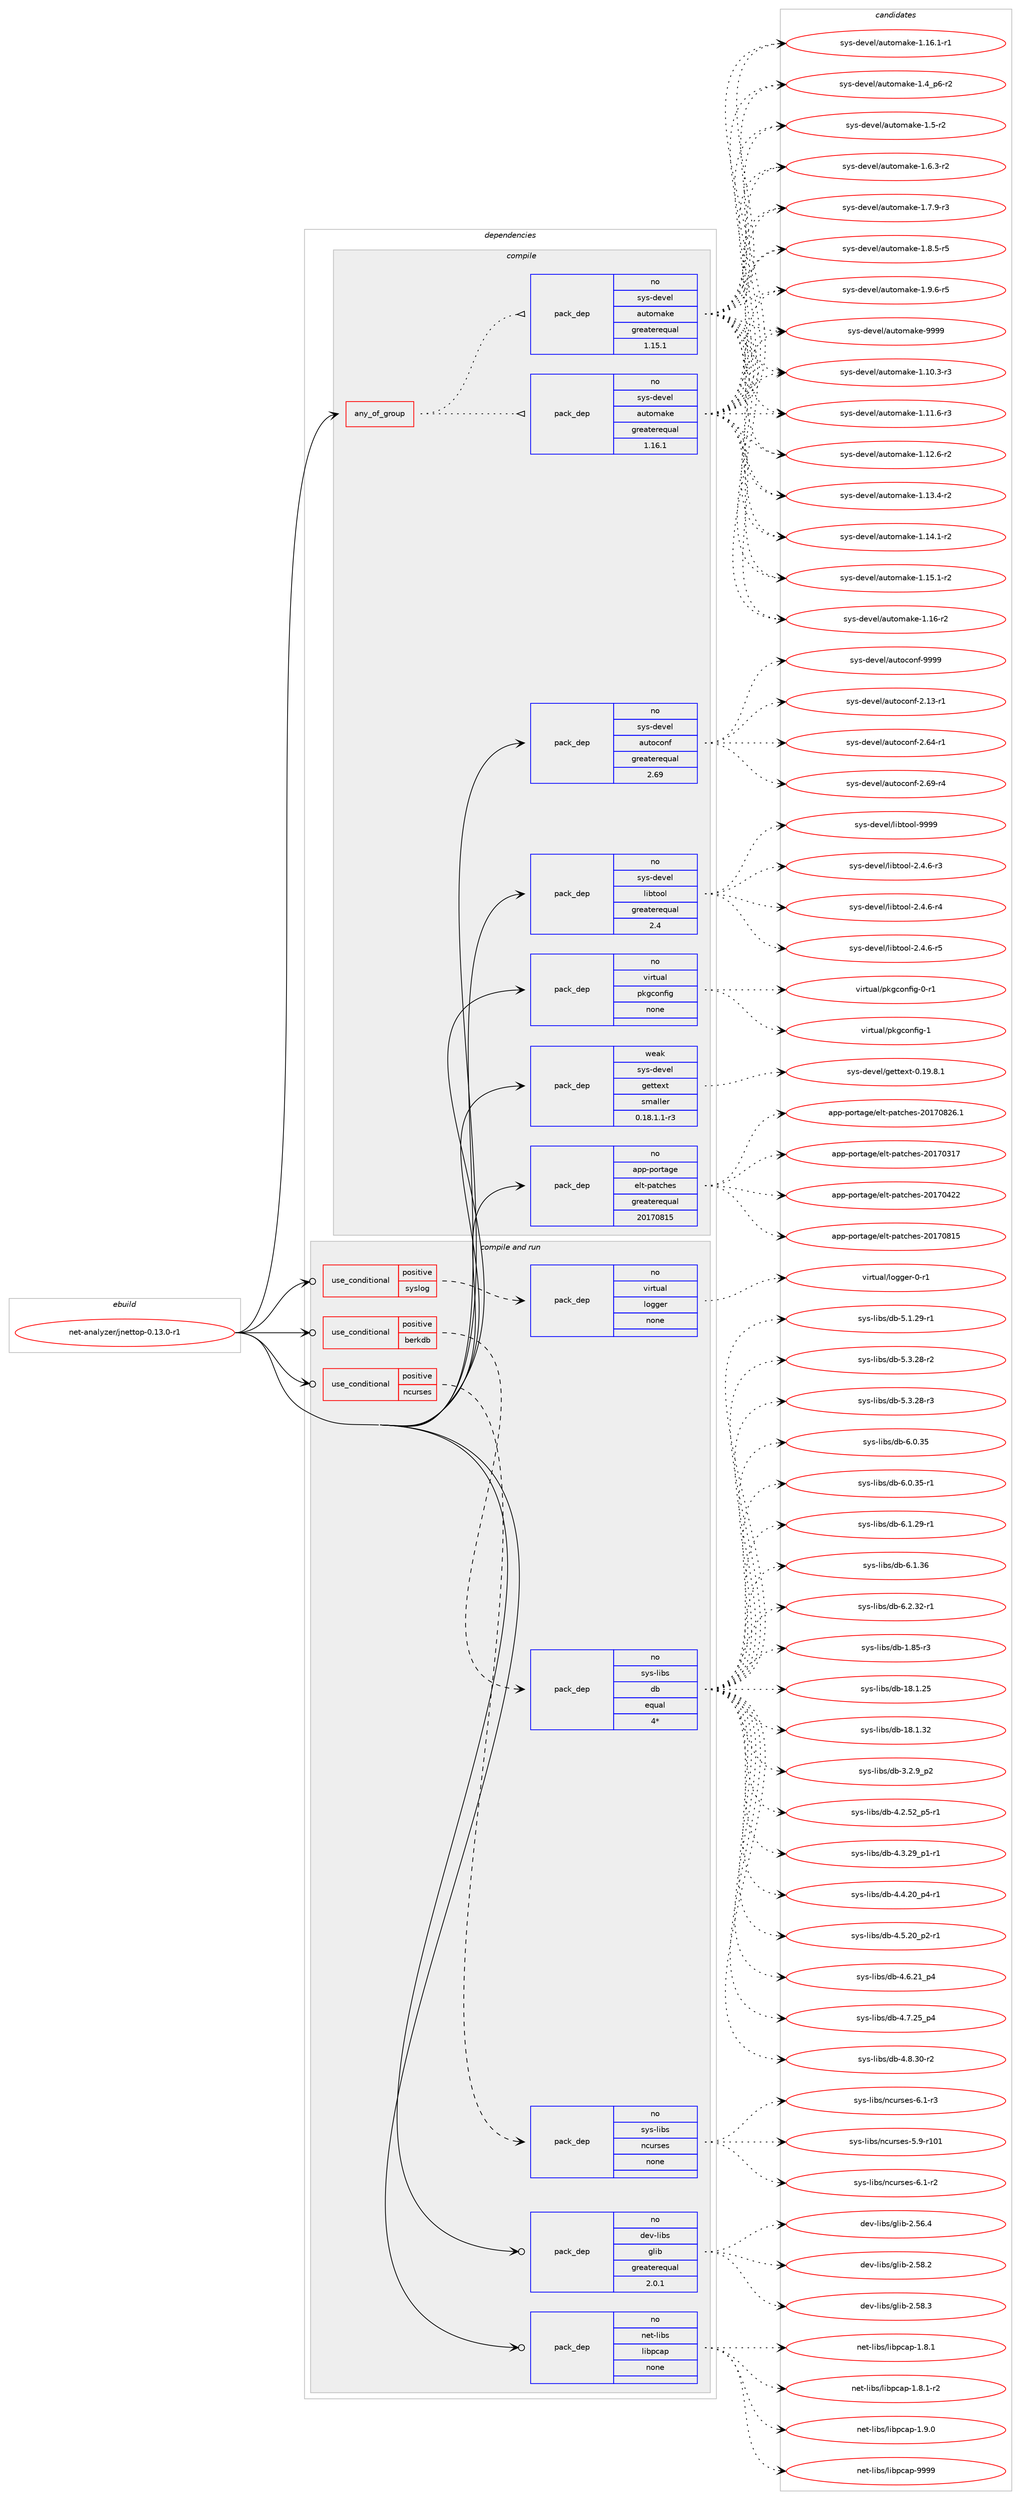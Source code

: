 digraph prolog {

# *************
# Graph options
# *************

newrank=true;
concentrate=true;
compound=true;
graph [rankdir=LR,fontname=Helvetica,fontsize=10,ranksep=1.5];#, ranksep=2.5, nodesep=0.2];
edge  [arrowhead=vee];
node  [fontname=Helvetica,fontsize=10];

# **********
# The ebuild
# **********

subgraph cluster_leftcol {
color=gray;
rank=same;
label=<<i>ebuild</i>>;
id [label="net-analyzer/jnettop-0.13.0-r1", color=red, width=4, href="../net-analyzer/jnettop-0.13.0-r1.svg"];
}

# ****************
# The dependencies
# ****************

subgraph cluster_midcol {
color=gray;
label=<<i>dependencies</i>>;
subgraph cluster_compile {
fillcolor="#eeeeee";
style=filled;
label=<<i>compile</i>>;
subgraph any25778 {
dependency1643349 [label=<<TABLE BORDER="0" CELLBORDER="1" CELLSPACING="0" CELLPADDING="4"><TR><TD CELLPADDING="10">any_of_group</TD></TR></TABLE>>, shape=none, color=red];subgraph pack1174910 {
dependency1643350 [label=<<TABLE BORDER="0" CELLBORDER="1" CELLSPACING="0" CELLPADDING="4" WIDTH="220"><TR><TD ROWSPAN="6" CELLPADDING="30">pack_dep</TD></TR><TR><TD WIDTH="110">no</TD></TR><TR><TD>sys-devel</TD></TR><TR><TD>automake</TD></TR><TR><TD>greaterequal</TD></TR><TR><TD>1.16.1</TD></TR></TABLE>>, shape=none, color=blue];
}
dependency1643349:e -> dependency1643350:w [weight=20,style="dotted",arrowhead="oinv"];
subgraph pack1174911 {
dependency1643351 [label=<<TABLE BORDER="0" CELLBORDER="1" CELLSPACING="0" CELLPADDING="4" WIDTH="220"><TR><TD ROWSPAN="6" CELLPADDING="30">pack_dep</TD></TR><TR><TD WIDTH="110">no</TD></TR><TR><TD>sys-devel</TD></TR><TR><TD>automake</TD></TR><TR><TD>greaterequal</TD></TR><TR><TD>1.15.1</TD></TR></TABLE>>, shape=none, color=blue];
}
dependency1643349:e -> dependency1643351:w [weight=20,style="dotted",arrowhead="oinv"];
}
id:e -> dependency1643349:w [weight=20,style="solid",arrowhead="vee"];
subgraph pack1174912 {
dependency1643352 [label=<<TABLE BORDER="0" CELLBORDER="1" CELLSPACING="0" CELLPADDING="4" WIDTH="220"><TR><TD ROWSPAN="6" CELLPADDING="30">pack_dep</TD></TR><TR><TD WIDTH="110">no</TD></TR><TR><TD>app-portage</TD></TR><TR><TD>elt-patches</TD></TR><TR><TD>greaterequal</TD></TR><TR><TD>20170815</TD></TR></TABLE>>, shape=none, color=blue];
}
id:e -> dependency1643352:w [weight=20,style="solid",arrowhead="vee"];
subgraph pack1174913 {
dependency1643353 [label=<<TABLE BORDER="0" CELLBORDER="1" CELLSPACING="0" CELLPADDING="4" WIDTH="220"><TR><TD ROWSPAN="6" CELLPADDING="30">pack_dep</TD></TR><TR><TD WIDTH="110">no</TD></TR><TR><TD>sys-devel</TD></TR><TR><TD>autoconf</TD></TR><TR><TD>greaterequal</TD></TR><TR><TD>2.69</TD></TR></TABLE>>, shape=none, color=blue];
}
id:e -> dependency1643353:w [weight=20,style="solid",arrowhead="vee"];
subgraph pack1174914 {
dependency1643354 [label=<<TABLE BORDER="0" CELLBORDER="1" CELLSPACING="0" CELLPADDING="4" WIDTH="220"><TR><TD ROWSPAN="6" CELLPADDING="30">pack_dep</TD></TR><TR><TD WIDTH="110">no</TD></TR><TR><TD>sys-devel</TD></TR><TR><TD>libtool</TD></TR><TR><TD>greaterequal</TD></TR><TR><TD>2.4</TD></TR></TABLE>>, shape=none, color=blue];
}
id:e -> dependency1643354:w [weight=20,style="solid",arrowhead="vee"];
subgraph pack1174915 {
dependency1643355 [label=<<TABLE BORDER="0" CELLBORDER="1" CELLSPACING="0" CELLPADDING="4" WIDTH="220"><TR><TD ROWSPAN="6" CELLPADDING="30">pack_dep</TD></TR><TR><TD WIDTH="110">no</TD></TR><TR><TD>virtual</TD></TR><TR><TD>pkgconfig</TD></TR><TR><TD>none</TD></TR><TR><TD></TD></TR></TABLE>>, shape=none, color=blue];
}
id:e -> dependency1643355:w [weight=20,style="solid",arrowhead="vee"];
subgraph pack1174916 {
dependency1643356 [label=<<TABLE BORDER="0" CELLBORDER="1" CELLSPACING="0" CELLPADDING="4" WIDTH="220"><TR><TD ROWSPAN="6" CELLPADDING="30">pack_dep</TD></TR><TR><TD WIDTH="110">weak</TD></TR><TR><TD>sys-devel</TD></TR><TR><TD>gettext</TD></TR><TR><TD>smaller</TD></TR><TR><TD>0.18.1.1-r3</TD></TR></TABLE>>, shape=none, color=blue];
}
id:e -> dependency1643356:w [weight=20,style="solid",arrowhead="vee"];
}
subgraph cluster_compileandrun {
fillcolor="#eeeeee";
style=filled;
label=<<i>compile and run</i>>;
subgraph cond441886 {
dependency1643357 [label=<<TABLE BORDER="0" CELLBORDER="1" CELLSPACING="0" CELLPADDING="4"><TR><TD ROWSPAN="3" CELLPADDING="10">use_conditional</TD></TR><TR><TD>positive</TD></TR><TR><TD>berkdb</TD></TR></TABLE>>, shape=none, color=red];
subgraph pack1174917 {
dependency1643358 [label=<<TABLE BORDER="0" CELLBORDER="1" CELLSPACING="0" CELLPADDING="4" WIDTH="220"><TR><TD ROWSPAN="6" CELLPADDING="30">pack_dep</TD></TR><TR><TD WIDTH="110">no</TD></TR><TR><TD>sys-libs</TD></TR><TR><TD>db</TD></TR><TR><TD>equal</TD></TR><TR><TD>4*</TD></TR></TABLE>>, shape=none, color=blue];
}
dependency1643357:e -> dependency1643358:w [weight=20,style="dashed",arrowhead="vee"];
}
id:e -> dependency1643357:w [weight=20,style="solid",arrowhead="odotvee"];
subgraph cond441887 {
dependency1643359 [label=<<TABLE BORDER="0" CELLBORDER="1" CELLSPACING="0" CELLPADDING="4"><TR><TD ROWSPAN="3" CELLPADDING="10">use_conditional</TD></TR><TR><TD>positive</TD></TR><TR><TD>ncurses</TD></TR></TABLE>>, shape=none, color=red];
subgraph pack1174918 {
dependency1643360 [label=<<TABLE BORDER="0" CELLBORDER="1" CELLSPACING="0" CELLPADDING="4" WIDTH="220"><TR><TD ROWSPAN="6" CELLPADDING="30">pack_dep</TD></TR><TR><TD WIDTH="110">no</TD></TR><TR><TD>sys-libs</TD></TR><TR><TD>ncurses</TD></TR><TR><TD>none</TD></TR><TR><TD></TD></TR></TABLE>>, shape=none, color=blue];
}
dependency1643359:e -> dependency1643360:w [weight=20,style="dashed",arrowhead="vee"];
}
id:e -> dependency1643359:w [weight=20,style="solid",arrowhead="odotvee"];
subgraph cond441888 {
dependency1643361 [label=<<TABLE BORDER="0" CELLBORDER="1" CELLSPACING="0" CELLPADDING="4"><TR><TD ROWSPAN="3" CELLPADDING="10">use_conditional</TD></TR><TR><TD>positive</TD></TR><TR><TD>syslog</TD></TR></TABLE>>, shape=none, color=red];
subgraph pack1174919 {
dependency1643362 [label=<<TABLE BORDER="0" CELLBORDER="1" CELLSPACING="0" CELLPADDING="4" WIDTH="220"><TR><TD ROWSPAN="6" CELLPADDING="30">pack_dep</TD></TR><TR><TD WIDTH="110">no</TD></TR><TR><TD>virtual</TD></TR><TR><TD>logger</TD></TR><TR><TD>none</TD></TR><TR><TD></TD></TR></TABLE>>, shape=none, color=blue];
}
dependency1643361:e -> dependency1643362:w [weight=20,style="dashed",arrowhead="vee"];
}
id:e -> dependency1643361:w [weight=20,style="solid",arrowhead="odotvee"];
subgraph pack1174920 {
dependency1643363 [label=<<TABLE BORDER="0" CELLBORDER="1" CELLSPACING="0" CELLPADDING="4" WIDTH="220"><TR><TD ROWSPAN="6" CELLPADDING="30">pack_dep</TD></TR><TR><TD WIDTH="110">no</TD></TR><TR><TD>dev-libs</TD></TR><TR><TD>glib</TD></TR><TR><TD>greaterequal</TD></TR><TR><TD>2.0.1</TD></TR></TABLE>>, shape=none, color=blue];
}
id:e -> dependency1643363:w [weight=20,style="solid",arrowhead="odotvee"];
subgraph pack1174921 {
dependency1643364 [label=<<TABLE BORDER="0" CELLBORDER="1" CELLSPACING="0" CELLPADDING="4" WIDTH="220"><TR><TD ROWSPAN="6" CELLPADDING="30">pack_dep</TD></TR><TR><TD WIDTH="110">no</TD></TR><TR><TD>net-libs</TD></TR><TR><TD>libpcap</TD></TR><TR><TD>none</TD></TR><TR><TD></TD></TR></TABLE>>, shape=none, color=blue];
}
id:e -> dependency1643364:w [weight=20,style="solid",arrowhead="odotvee"];
}
subgraph cluster_run {
fillcolor="#eeeeee";
style=filled;
label=<<i>run</i>>;
}
}

# **************
# The candidates
# **************

subgraph cluster_choices {
rank=same;
color=gray;
label=<<i>candidates</i>>;

subgraph choice1174910 {
color=black;
nodesep=1;
choice11512111545100101118101108479711711611110997107101454946494846514511451 [label="sys-devel/automake-1.10.3-r3", color=red, width=4,href="../sys-devel/automake-1.10.3-r3.svg"];
choice11512111545100101118101108479711711611110997107101454946494946544511451 [label="sys-devel/automake-1.11.6-r3", color=red, width=4,href="../sys-devel/automake-1.11.6-r3.svg"];
choice11512111545100101118101108479711711611110997107101454946495046544511450 [label="sys-devel/automake-1.12.6-r2", color=red, width=4,href="../sys-devel/automake-1.12.6-r2.svg"];
choice11512111545100101118101108479711711611110997107101454946495146524511450 [label="sys-devel/automake-1.13.4-r2", color=red, width=4,href="../sys-devel/automake-1.13.4-r2.svg"];
choice11512111545100101118101108479711711611110997107101454946495246494511450 [label="sys-devel/automake-1.14.1-r2", color=red, width=4,href="../sys-devel/automake-1.14.1-r2.svg"];
choice11512111545100101118101108479711711611110997107101454946495346494511450 [label="sys-devel/automake-1.15.1-r2", color=red, width=4,href="../sys-devel/automake-1.15.1-r2.svg"];
choice1151211154510010111810110847971171161111099710710145494649544511450 [label="sys-devel/automake-1.16-r2", color=red, width=4,href="../sys-devel/automake-1.16-r2.svg"];
choice11512111545100101118101108479711711611110997107101454946495446494511449 [label="sys-devel/automake-1.16.1-r1", color=red, width=4,href="../sys-devel/automake-1.16.1-r1.svg"];
choice115121115451001011181011084797117116111109971071014549465295112544511450 [label="sys-devel/automake-1.4_p6-r2", color=red, width=4,href="../sys-devel/automake-1.4_p6-r2.svg"];
choice11512111545100101118101108479711711611110997107101454946534511450 [label="sys-devel/automake-1.5-r2", color=red, width=4,href="../sys-devel/automake-1.5-r2.svg"];
choice115121115451001011181011084797117116111109971071014549465446514511450 [label="sys-devel/automake-1.6.3-r2", color=red, width=4,href="../sys-devel/automake-1.6.3-r2.svg"];
choice115121115451001011181011084797117116111109971071014549465546574511451 [label="sys-devel/automake-1.7.9-r3", color=red, width=4,href="../sys-devel/automake-1.7.9-r3.svg"];
choice115121115451001011181011084797117116111109971071014549465646534511453 [label="sys-devel/automake-1.8.5-r5", color=red, width=4,href="../sys-devel/automake-1.8.5-r5.svg"];
choice115121115451001011181011084797117116111109971071014549465746544511453 [label="sys-devel/automake-1.9.6-r5", color=red, width=4,href="../sys-devel/automake-1.9.6-r5.svg"];
choice115121115451001011181011084797117116111109971071014557575757 [label="sys-devel/automake-9999", color=red, width=4,href="../sys-devel/automake-9999.svg"];
dependency1643350:e -> choice11512111545100101118101108479711711611110997107101454946494846514511451:w [style=dotted,weight="100"];
dependency1643350:e -> choice11512111545100101118101108479711711611110997107101454946494946544511451:w [style=dotted,weight="100"];
dependency1643350:e -> choice11512111545100101118101108479711711611110997107101454946495046544511450:w [style=dotted,weight="100"];
dependency1643350:e -> choice11512111545100101118101108479711711611110997107101454946495146524511450:w [style=dotted,weight="100"];
dependency1643350:e -> choice11512111545100101118101108479711711611110997107101454946495246494511450:w [style=dotted,weight="100"];
dependency1643350:e -> choice11512111545100101118101108479711711611110997107101454946495346494511450:w [style=dotted,weight="100"];
dependency1643350:e -> choice1151211154510010111810110847971171161111099710710145494649544511450:w [style=dotted,weight="100"];
dependency1643350:e -> choice11512111545100101118101108479711711611110997107101454946495446494511449:w [style=dotted,weight="100"];
dependency1643350:e -> choice115121115451001011181011084797117116111109971071014549465295112544511450:w [style=dotted,weight="100"];
dependency1643350:e -> choice11512111545100101118101108479711711611110997107101454946534511450:w [style=dotted,weight="100"];
dependency1643350:e -> choice115121115451001011181011084797117116111109971071014549465446514511450:w [style=dotted,weight="100"];
dependency1643350:e -> choice115121115451001011181011084797117116111109971071014549465546574511451:w [style=dotted,weight="100"];
dependency1643350:e -> choice115121115451001011181011084797117116111109971071014549465646534511453:w [style=dotted,weight="100"];
dependency1643350:e -> choice115121115451001011181011084797117116111109971071014549465746544511453:w [style=dotted,weight="100"];
dependency1643350:e -> choice115121115451001011181011084797117116111109971071014557575757:w [style=dotted,weight="100"];
}
subgraph choice1174911 {
color=black;
nodesep=1;
choice11512111545100101118101108479711711611110997107101454946494846514511451 [label="sys-devel/automake-1.10.3-r3", color=red, width=4,href="../sys-devel/automake-1.10.3-r3.svg"];
choice11512111545100101118101108479711711611110997107101454946494946544511451 [label="sys-devel/automake-1.11.6-r3", color=red, width=4,href="../sys-devel/automake-1.11.6-r3.svg"];
choice11512111545100101118101108479711711611110997107101454946495046544511450 [label="sys-devel/automake-1.12.6-r2", color=red, width=4,href="../sys-devel/automake-1.12.6-r2.svg"];
choice11512111545100101118101108479711711611110997107101454946495146524511450 [label="sys-devel/automake-1.13.4-r2", color=red, width=4,href="../sys-devel/automake-1.13.4-r2.svg"];
choice11512111545100101118101108479711711611110997107101454946495246494511450 [label="sys-devel/automake-1.14.1-r2", color=red, width=4,href="../sys-devel/automake-1.14.1-r2.svg"];
choice11512111545100101118101108479711711611110997107101454946495346494511450 [label="sys-devel/automake-1.15.1-r2", color=red, width=4,href="../sys-devel/automake-1.15.1-r2.svg"];
choice1151211154510010111810110847971171161111099710710145494649544511450 [label="sys-devel/automake-1.16-r2", color=red, width=4,href="../sys-devel/automake-1.16-r2.svg"];
choice11512111545100101118101108479711711611110997107101454946495446494511449 [label="sys-devel/automake-1.16.1-r1", color=red, width=4,href="../sys-devel/automake-1.16.1-r1.svg"];
choice115121115451001011181011084797117116111109971071014549465295112544511450 [label="sys-devel/automake-1.4_p6-r2", color=red, width=4,href="../sys-devel/automake-1.4_p6-r2.svg"];
choice11512111545100101118101108479711711611110997107101454946534511450 [label="sys-devel/automake-1.5-r2", color=red, width=4,href="../sys-devel/automake-1.5-r2.svg"];
choice115121115451001011181011084797117116111109971071014549465446514511450 [label="sys-devel/automake-1.6.3-r2", color=red, width=4,href="../sys-devel/automake-1.6.3-r2.svg"];
choice115121115451001011181011084797117116111109971071014549465546574511451 [label="sys-devel/automake-1.7.9-r3", color=red, width=4,href="../sys-devel/automake-1.7.9-r3.svg"];
choice115121115451001011181011084797117116111109971071014549465646534511453 [label="sys-devel/automake-1.8.5-r5", color=red, width=4,href="../sys-devel/automake-1.8.5-r5.svg"];
choice115121115451001011181011084797117116111109971071014549465746544511453 [label="sys-devel/automake-1.9.6-r5", color=red, width=4,href="../sys-devel/automake-1.9.6-r5.svg"];
choice115121115451001011181011084797117116111109971071014557575757 [label="sys-devel/automake-9999", color=red, width=4,href="../sys-devel/automake-9999.svg"];
dependency1643351:e -> choice11512111545100101118101108479711711611110997107101454946494846514511451:w [style=dotted,weight="100"];
dependency1643351:e -> choice11512111545100101118101108479711711611110997107101454946494946544511451:w [style=dotted,weight="100"];
dependency1643351:e -> choice11512111545100101118101108479711711611110997107101454946495046544511450:w [style=dotted,weight="100"];
dependency1643351:e -> choice11512111545100101118101108479711711611110997107101454946495146524511450:w [style=dotted,weight="100"];
dependency1643351:e -> choice11512111545100101118101108479711711611110997107101454946495246494511450:w [style=dotted,weight="100"];
dependency1643351:e -> choice11512111545100101118101108479711711611110997107101454946495346494511450:w [style=dotted,weight="100"];
dependency1643351:e -> choice1151211154510010111810110847971171161111099710710145494649544511450:w [style=dotted,weight="100"];
dependency1643351:e -> choice11512111545100101118101108479711711611110997107101454946495446494511449:w [style=dotted,weight="100"];
dependency1643351:e -> choice115121115451001011181011084797117116111109971071014549465295112544511450:w [style=dotted,weight="100"];
dependency1643351:e -> choice11512111545100101118101108479711711611110997107101454946534511450:w [style=dotted,weight="100"];
dependency1643351:e -> choice115121115451001011181011084797117116111109971071014549465446514511450:w [style=dotted,weight="100"];
dependency1643351:e -> choice115121115451001011181011084797117116111109971071014549465546574511451:w [style=dotted,weight="100"];
dependency1643351:e -> choice115121115451001011181011084797117116111109971071014549465646534511453:w [style=dotted,weight="100"];
dependency1643351:e -> choice115121115451001011181011084797117116111109971071014549465746544511453:w [style=dotted,weight="100"];
dependency1643351:e -> choice115121115451001011181011084797117116111109971071014557575757:w [style=dotted,weight="100"];
}
subgraph choice1174912 {
color=black;
nodesep=1;
choice97112112451121111141169710310147101108116451129711699104101115455048495548514955 [label="app-portage/elt-patches-20170317", color=red, width=4,href="../app-portage/elt-patches-20170317.svg"];
choice97112112451121111141169710310147101108116451129711699104101115455048495548525050 [label="app-portage/elt-patches-20170422", color=red, width=4,href="../app-portage/elt-patches-20170422.svg"];
choice97112112451121111141169710310147101108116451129711699104101115455048495548564953 [label="app-portage/elt-patches-20170815", color=red, width=4,href="../app-portage/elt-patches-20170815.svg"];
choice971121124511211111411697103101471011081164511297116991041011154550484955485650544649 [label="app-portage/elt-patches-20170826.1", color=red, width=4,href="../app-portage/elt-patches-20170826.1.svg"];
dependency1643352:e -> choice97112112451121111141169710310147101108116451129711699104101115455048495548514955:w [style=dotted,weight="100"];
dependency1643352:e -> choice97112112451121111141169710310147101108116451129711699104101115455048495548525050:w [style=dotted,weight="100"];
dependency1643352:e -> choice97112112451121111141169710310147101108116451129711699104101115455048495548564953:w [style=dotted,weight="100"];
dependency1643352:e -> choice971121124511211111411697103101471011081164511297116991041011154550484955485650544649:w [style=dotted,weight="100"];
}
subgraph choice1174913 {
color=black;
nodesep=1;
choice1151211154510010111810110847971171161119911111010245504649514511449 [label="sys-devel/autoconf-2.13-r1", color=red, width=4,href="../sys-devel/autoconf-2.13-r1.svg"];
choice1151211154510010111810110847971171161119911111010245504654524511449 [label="sys-devel/autoconf-2.64-r1", color=red, width=4,href="../sys-devel/autoconf-2.64-r1.svg"];
choice1151211154510010111810110847971171161119911111010245504654574511452 [label="sys-devel/autoconf-2.69-r4", color=red, width=4,href="../sys-devel/autoconf-2.69-r4.svg"];
choice115121115451001011181011084797117116111991111101024557575757 [label="sys-devel/autoconf-9999", color=red, width=4,href="../sys-devel/autoconf-9999.svg"];
dependency1643353:e -> choice1151211154510010111810110847971171161119911111010245504649514511449:w [style=dotted,weight="100"];
dependency1643353:e -> choice1151211154510010111810110847971171161119911111010245504654524511449:w [style=dotted,weight="100"];
dependency1643353:e -> choice1151211154510010111810110847971171161119911111010245504654574511452:w [style=dotted,weight="100"];
dependency1643353:e -> choice115121115451001011181011084797117116111991111101024557575757:w [style=dotted,weight="100"];
}
subgraph choice1174914 {
color=black;
nodesep=1;
choice1151211154510010111810110847108105981161111111084550465246544511451 [label="sys-devel/libtool-2.4.6-r3", color=red, width=4,href="../sys-devel/libtool-2.4.6-r3.svg"];
choice1151211154510010111810110847108105981161111111084550465246544511452 [label="sys-devel/libtool-2.4.6-r4", color=red, width=4,href="../sys-devel/libtool-2.4.6-r4.svg"];
choice1151211154510010111810110847108105981161111111084550465246544511453 [label="sys-devel/libtool-2.4.6-r5", color=red, width=4,href="../sys-devel/libtool-2.4.6-r5.svg"];
choice1151211154510010111810110847108105981161111111084557575757 [label="sys-devel/libtool-9999", color=red, width=4,href="../sys-devel/libtool-9999.svg"];
dependency1643354:e -> choice1151211154510010111810110847108105981161111111084550465246544511451:w [style=dotted,weight="100"];
dependency1643354:e -> choice1151211154510010111810110847108105981161111111084550465246544511452:w [style=dotted,weight="100"];
dependency1643354:e -> choice1151211154510010111810110847108105981161111111084550465246544511453:w [style=dotted,weight="100"];
dependency1643354:e -> choice1151211154510010111810110847108105981161111111084557575757:w [style=dotted,weight="100"];
}
subgraph choice1174915 {
color=black;
nodesep=1;
choice11810511411611797108471121071039911111010210510345484511449 [label="virtual/pkgconfig-0-r1", color=red, width=4,href="../virtual/pkgconfig-0-r1.svg"];
choice1181051141161179710847112107103991111101021051034549 [label="virtual/pkgconfig-1", color=red, width=4,href="../virtual/pkgconfig-1.svg"];
dependency1643355:e -> choice11810511411611797108471121071039911111010210510345484511449:w [style=dotted,weight="100"];
dependency1643355:e -> choice1181051141161179710847112107103991111101021051034549:w [style=dotted,weight="100"];
}
subgraph choice1174916 {
color=black;
nodesep=1;
choice1151211154510010111810110847103101116116101120116454846495746564649 [label="sys-devel/gettext-0.19.8.1", color=red, width=4,href="../sys-devel/gettext-0.19.8.1.svg"];
dependency1643356:e -> choice1151211154510010111810110847103101116116101120116454846495746564649:w [style=dotted,weight="100"];
}
subgraph choice1174917 {
color=black;
nodesep=1;
choice1151211154510810598115471009845494656534511451 [label="sys-libs/db-1.85-r3", color=red, width=4,href="../sys-libs/db-1.85-r3.svg"];
choice115121115451081059811547100984549564649465053 [label="sys-libs/db-18.1.25", color=red, width=4,href="../sys-libs/db-18.1.25.svg"];
choice115121115451081059811547100984549564649465150 [label="sys-libs/db-18.1.32", color=red, width=4,href="../sys-libs/db-18.1.32.svg"];
choice115121115451081059811547100984551465046579511250 [label="sys-libs/db-3.2.9_p2", color=red, width=4,href="../sys-libs/db-3.2.9_p2.svg"];
choice115121115451081059811547100984552465046535095112534511449 [label="sys-libs/db-4.2.52_p5-r1", color=red, width=4,href="../sys-libs/db-4.2.52_p5-r1.svg"];
choice115121115451081059811547100984552465146505795112494511449 [label="sys-libs/db-4.3.29_p1-r1", color=red, width=4,href="../sys-libs/db-4.3.29_p1-r1.svg"];
choice115121115451081059811547100984552465246504895112524511449 [label="sys-libs/db-4.4.20_p4-r1", color=red, width=4,href="../sys-libs/db-4.4.20_p4-r1.svg"];
choice115121115451081059811547100984552465346504895112504511449 [label="sys-libs/db-4.5.20_p2-r1", color=red, width=4,href="../sys-libs/db-4.5.20_p2-r1.svg"];
choice11512111545108105981154710098455246544650499511252 [label="sys-libs/db-4.6.21_p4", color=red, width=4,href="../sys-libs/db-4.6.21_p4.svg"];
choice11512111545108105981154710098455246554650539511252 [label="sys-libs/db-4.7.25_p4", color=red, width=4,href="../sys-libs/db-4.7.25_p4.svg"];
choice11512111545108105981154710098455246564651484511450 [label="sys-libs/db-4.8.30-r2", color=red, width=4,href="../sys-libs/db-4.8.30-r2.svg"];
choice11512111545108105981154710098455346494650574511449 [label="sys-libs/db-5.1.29-r1", color=red, width=4,href="../sys-libs/db-5.1.29-r1.svg"];
choice11512111545108105981154710098455346514650564511450 [label="sys-libs/db-5.3.28-r2", color=red, width=4,href="../sys-libs/db-5.3.28-r2.svg"];
choice11512111545108105981154710098455346514650564511451 [label="sys-libs/db-5.3.28-r3", color=red, width=4,href="../sys-libs/db-5.3.28-r3.svg"];
choice1151211154510810598115471009845544648465153 [label="sys-libs/db-6.0.35", color=red, width=4,href="../sys-libs/db-6.0.35.svg"];
choice11512111545108105981154710098455446484651534511449 [label="sys-libs/db-6.0.35-r1", color=red, width=4,href="../sys-libs/db-6.0.35-r1.svg"];
choice11512111545108105981154710098455446494650574511449 [label="sys-libs/db-6.1.29-r1", color=red, width=4,href="../sys-libs/db-6.1.29-r1.svg"];
choice1151211154510810598115471009845544649465154 [label="sys-libs/db-6.1.36", color=red, width=4,href="../sys-libs/db-6.1.36.svg"];
choice11512111545108105981154710098455446504651504511449 [label="sys-libs/db-6.2.32-r1", color=red, width=4,href="../sys-libs/db-6.2.32-r1.svg"];
dependency1643358:e -> choice1151211154510810598115471009845494656534511451:w [style=dotted,weight="100"];
dependency1643358:e -> choice115121115451081059811547100984549564649465053:w [style=dotted,weight="100"];
dependency1643358:e -> choice115121115451081059811547100984549564649465150:w [style=dotted,weight="100"];
dependency1643358:e -> choice115121115451081059811547100984551465046579511250:w [style=dotted,weight="100"];
dependency1643358:e -> choice115121115451081059811547100984552465046535095112534511449:w [style=dotted,weight="100"];
dependency1643358:e -> choice115121115451081059811547100984552465146505795112494511449:w [style=dotted,weight="100"];
dependency1643358:e -> choice115121115451081059811547100984552465246504895112524511449:w [style=dotted,weight="100"];
dependency1643358:e -> choice115121115451081059811547100984552465346504895112504511449:w [style=dotted,weight="100"];
dependency1643358:e -> choice11512111545108105981154710098455246544650499511252:w [style=dotted,weight="100"];
dependency1643358:e -> choice11512111545108105981154710098455246554650539511252:w [style=dotted,weight="100"];
dependency1643358:e -> choice11512111545108105981154710098455246564651484511450:w [style=dotted,weight="100"];
dependency1643358:e -> choice11512111545108105981154710098455346494650574511449:w [style=dotted,weight="100"];
dependency1643358:e -> choice11512111545108105981154710098455346514650564511450:w [style=dotted,weight="100"];
dependency1643358:e -> choice11512111545108105981154710098455346514650564511451:w [style=dotted,weight="100"];
dependency1643358:e -> choice1151211154510810598115471009845544648465153:w [style=dotted,weight="100"];
dependency1643358:e -> choice11512111545108105981154710098455446484651534511449:w [style=dotted,weight="100"];
dependency1643358:e -> choice11512111545108105981154710098455446494650574511449:w [style=dotted,weight="100"];
dependency1643358:e -> choice1151211154510810598115471009845544649465154:w [style=dotted,weight="100"];
dependency1643358:e -> choice11512111545108105981154710098455446504651504511449:w [style=dotted,weight="100"];
}
subgraph choice1174918 {
color=black;
nodesep=1;
choice115121115451081059811547110991171141151011154553465745114494849 [label="sys-libs/ncurses-5.9-r101", color=red, width=4,href="../sys-libs/ncurses-5.9-r101.svg"];
choice11512111545108105981154711099117114115101115455446494511450 [label="sys-libs/ncurses-6.1-r2", color=red, width=4,href="../sys-libs/ncurses-6.1-r2.svg"];
choice11512111545108105981154711099117114115101115455446494511451 [label="sys-libs/ncurses-6.1-r3", color=red, width=4,href="../sys-libs/ncurses-6.1-r3.svg"];
dependency1643360:e -> choice115121115451081059811547110991171141151011154553465745114494849:w [style=dotted,weight="100"];
dependency1643360:e -> choice11512111545108105981154711099117114115101115455446494511450:w [style=dotted,weight="100"];
dependency1643360:e -> choice11512111545108105981154711099117114115101115455446494511451:w [style=dotted,weight="100"];
}
subgraph choice1174919 {
color=black;
nodesep=1;
choice118105114116117971084710811110310310111445484511449 [label="virtual/logger-0-r1", color=red, width=4,href="../virtual/logger-0-r1.svg"];
dependency1643362:e -> choice118105114116117971084710811110310310111445484511449:w [style=dotted,weight="100"];
}
subgraph choice1174920 {
color=black;
nodesep=1;
choice1001011184510810598115471031081059845504653544652 [label="dev-libs/glib-2.56.4", color=red, width=4,href="../dev-libs/glib-2.56.4.svg"];
choice1001011184510810598115471031081059845504653564650 [label="dev-libs/glib-2.58.2", color=red, width=4,href="../dev-libs/glib-2.58.2.svg"];
choice1001011184510810598115471031081059845504653564651 [label="dev-libs/glib-2.58.3", color=red, width=4,href="../dev-libs/glib-2.58.3.svg"];
dependency1643363:e -> choice1001011184510810598115471031081059845504653544652:w [style=dotted,weight="100"];
dependency1643363:e -> choice1001011184510810598115471031081059845504653564650:w [style=dotted,weight="100"];
dependency1643363:e -> choice1001011184510810598115471031081059845504653564651:w [style=dotted,weight="100"];
}
subgraph choice1174921 {
color=black;
nodesep=1;
choice110101116451081059811547108105981129997112454946564649 [label="net-libs/libpcap-1.8.1", color=red, width=4,href="../net-libs/libpcap-1.8.1.svg"];
choice1101011164510810598115471081059811299971124549465646494511450 [label="net-libs/libpcap-1.8.1-r2", color=red, width=4,href="../net-libs/libpcap-1.8.1-r2.svg"];
choice110101116451081059811547108105981129997112454946574648 [label="net-libs/libpcap-1.9.0", color=red, width=4,href="../net-libs/libpcap-1.9.0.svg"];
choice1101011164510810598115471081059811299971124557575757 [label="net-libs/libpcap-9999", color=red, width=4,href="../net-libs/libpcap-9999.svg"];
dependency1643364:e -> choice110101116451081059811547108105981129997112454946564649:w [style=dotted,weight="100"];
dependency1643364:e -> choice1101011164510810598115471081059811299971124549465646494511450:w [style=dotted,weight="100"];
dependency1643364:e -> choice110101116451081059811547108105981129997112454946574648:w [style=dotted,weight="100"];
dependency1643364:e -> choice1101011164510810598115471081059811299971124557575757:w [style=dotted,weight="100"];
}
}

}
